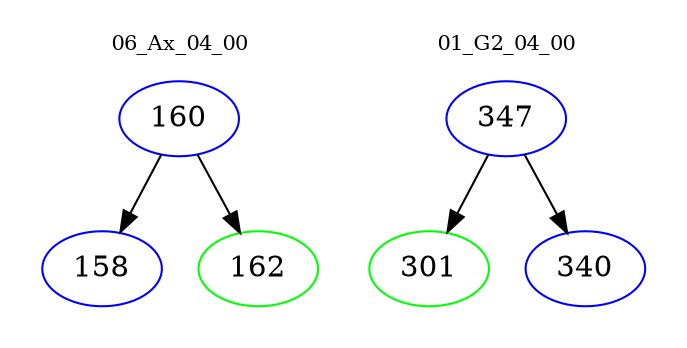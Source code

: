 digraph{
subgraph cluster_0 {
color = white
label = "06_Ax_04_00";
fontsize=10;
T0_160 [label="160", color="blue"]
T0_160 -> T0_158 [color="black"]
T0_158 [label="158", color="blue"]
T0_160 -> T0_162 [color="black"]
T0_162 [label="162", color="green"]
}
subgraph cluster_1 {
color = white
label = "01_G2_04_00";
fontsize=10;
T1_347 [label="347", color="blue"]
T1_347 -> T1_301 [color="black"]
T1_301 [label="301", color="green"]
T1_347 -> T1_340 [color="black"]
T1_340 [label="340", color="blue"]
}
}
